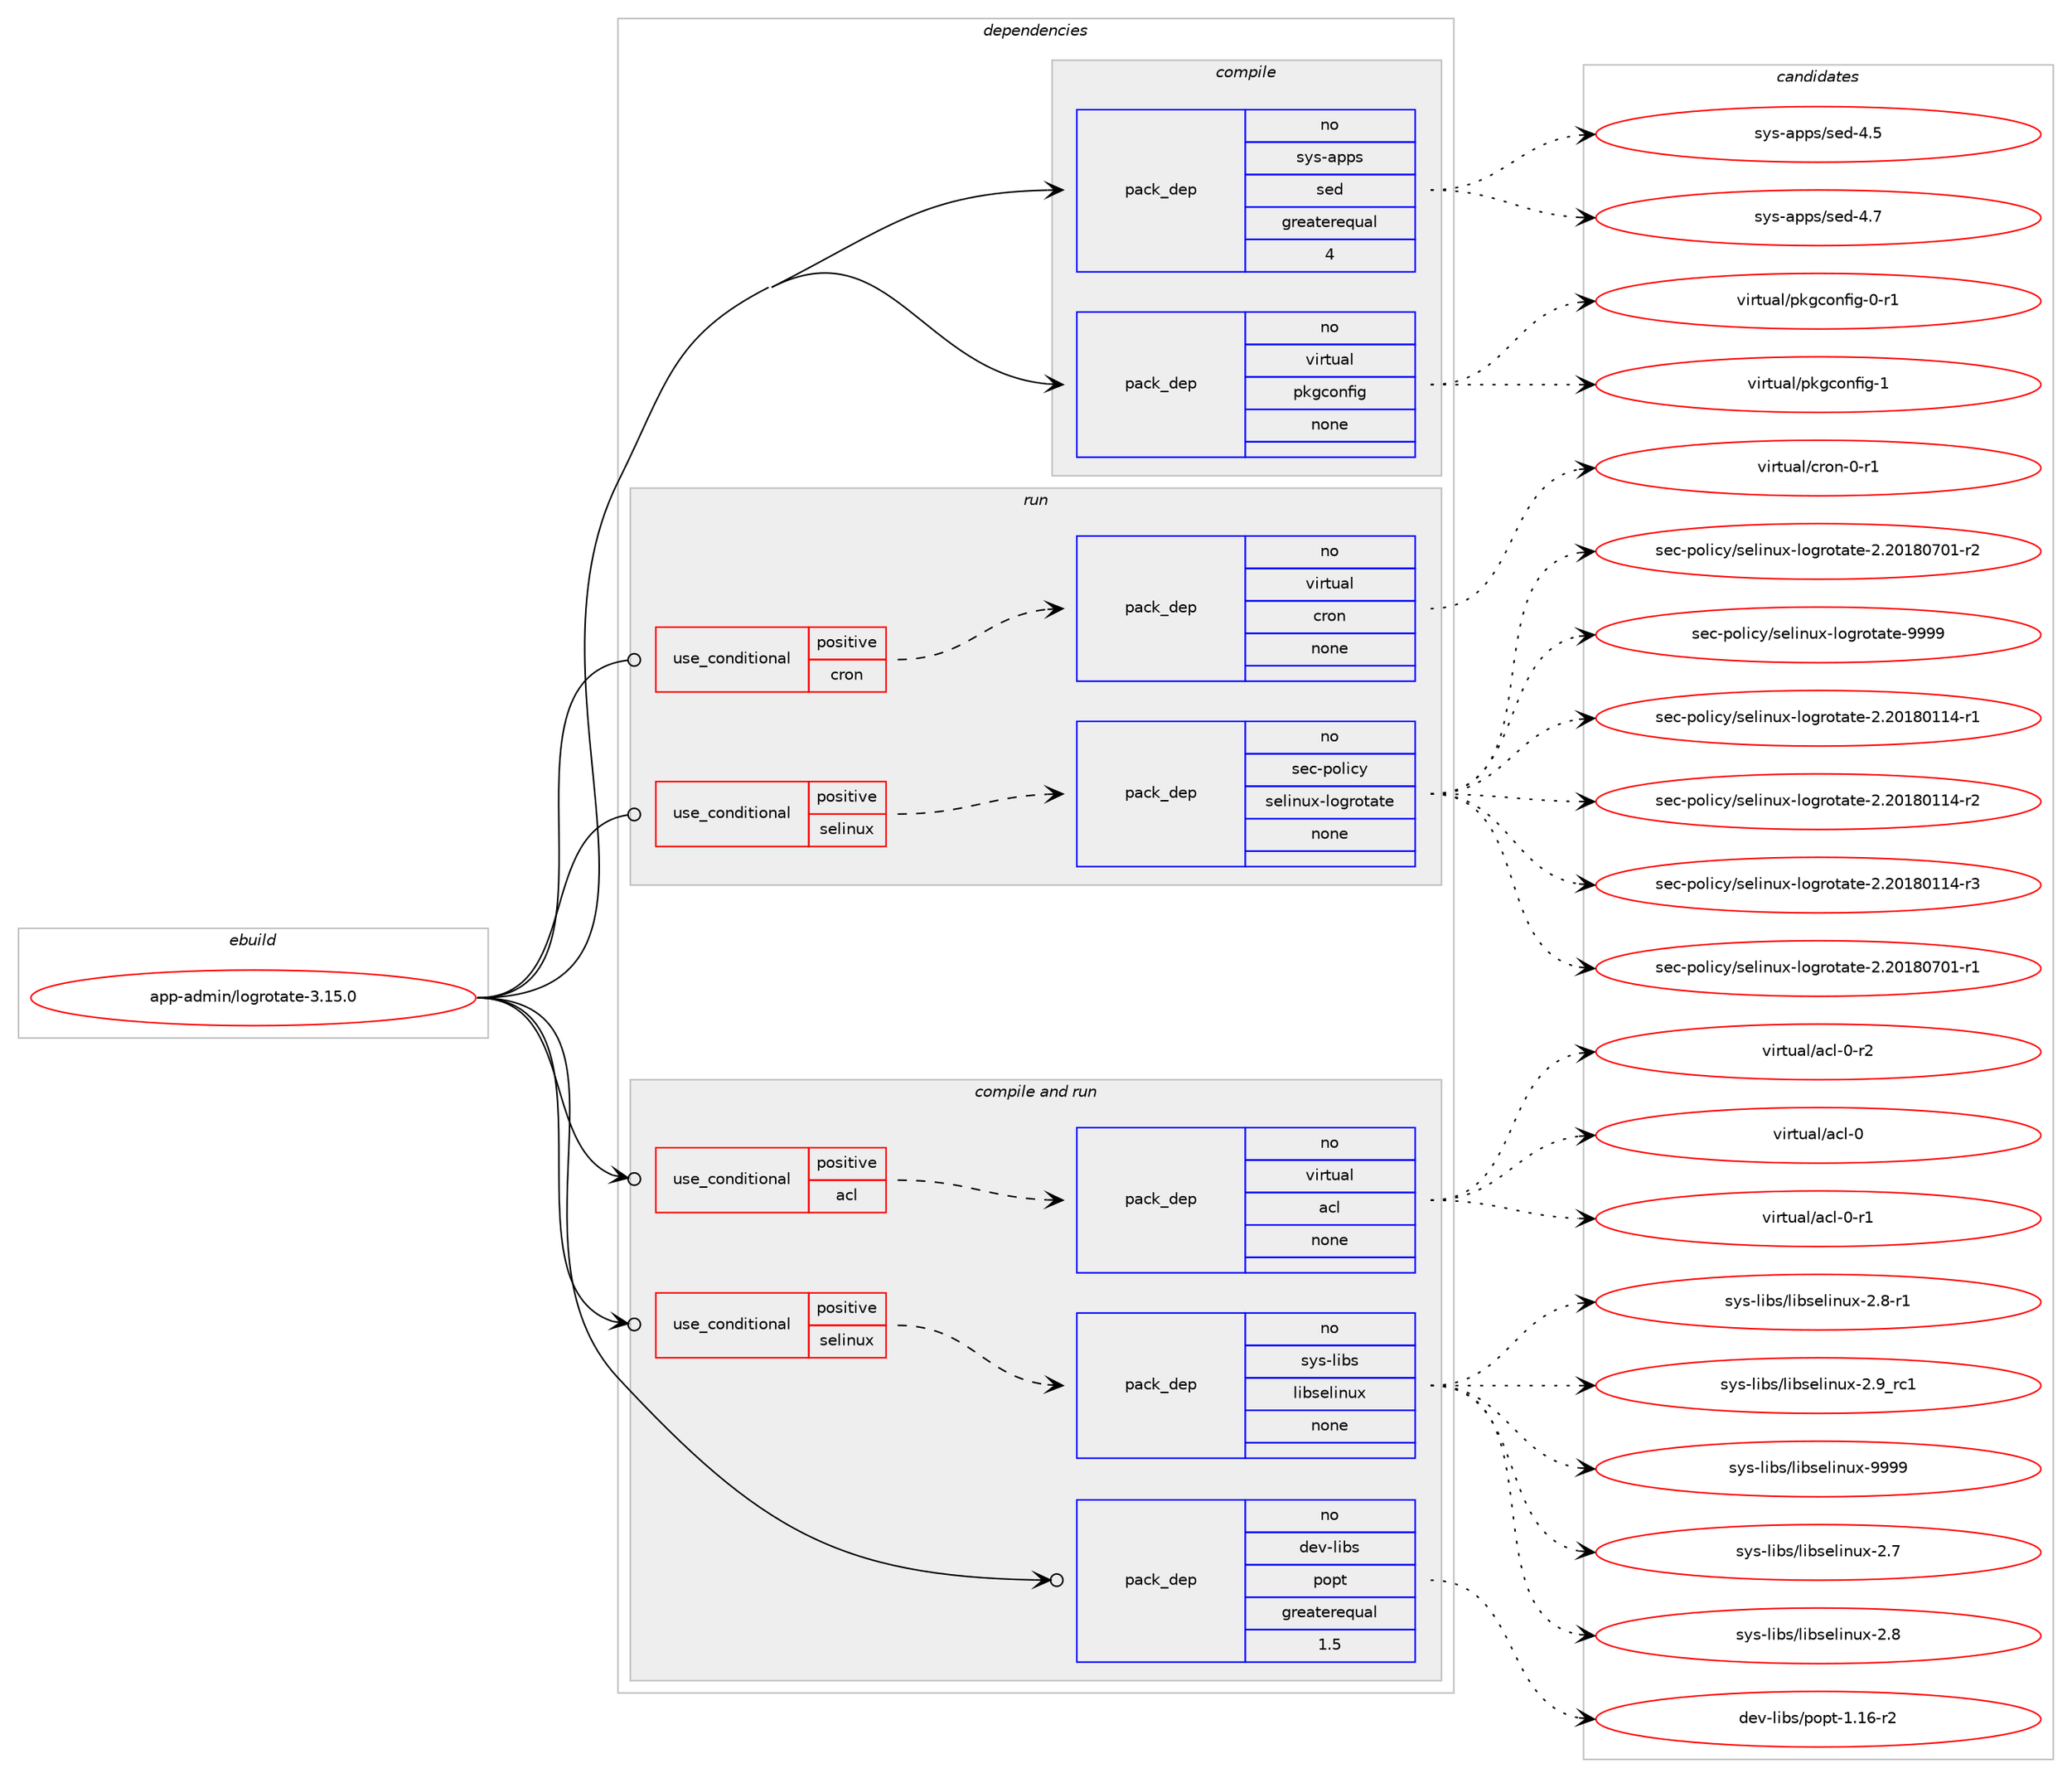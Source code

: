 digraph prolog {

# *************
# Graph options
# *************

newrank=true;
concentrate=true;
compound=true;
graph [rankdir=LR,fontname=Helvetica,fontsize=10,ranksep=1.5];#, ranksep=2.5, nodesep=0.2];
edge  [arrowhead=vee];
node  [fontname=Helvetica,fontsize=10];

# **********
# The ebuild
# **********

subgraph cluster_leftcol {
color=gray;
rank=same;
label=<<i>ebuild</i>>;
id [label="app-admin/logrotate-3.15.0", color=red, width=4, href="../app-admin/logrotate-3.15.0.svg"];
}

# ****************
# The dependencies
# ****************

subgraph cluster_midcol {
color=gray;
label=<<i>dependencies</i>>;
subgraph cluster_compile {
fillcolor="#eeeeee";
style=filled;
label=<<i>compile</i>>;
subgraph pack901655 {
dependency1266396 [label=<<TABLE BORDER="0" CELLBORDER="1" CELLSPACING="0" CELLPADDING="4" WIDTH="220"><TR><TD ROWSPAN="6" CELLPADDING="30">pack_dep</TD></TR><TR><TD WIDTH="110">no</TD></TR><TR><TD>sys-apps</TD></TR><TR><TD>sed</TD></TR><TR><TD>greaterequal</TD></TR><TR><TD>4</TD></TR></TABLE>>, shape=none, color=blue];
}
id:e -> dependency1266396:w [weight=20,style="solid",arrowhead="vee"];
subgraph pack901656 {
dependency1266397 [label=<<TABLE BORDER="0" CELLBORDER="1" CELLSPACING="0" CELLPADDING="4" WIDTH="220"><TR><TD ROWSPAN="6" CELLPADDING="30">pack_dep</TD></TR><TR><TD WIDTH="110">no</TD></TR><TR><TD>virtual</TD></TR><TR><TD>pkgconfig</TD></TR><TR><TD>none</TD></TR><TR><TD></TD></TR></TABLE>>, shape=none, color=blue];
}
id:e -> dependency1266397:w [weight=20,style="solid",arrowhead="vee"];
}
subgraph cluster_compileandrun {
fillcolor="#eeeeee";
style=filled;
label=<<i>compile and run</i>>;
subgraph cond345103 {
dependency1266398 [label=<<TABLE BORDER="0" CELLBORDER="1" CELLSPACING="0" CELLPADDING="4"><TR><TD ROWSPAN="3" CELLPADDING="10">use_conditional</TD></TR><TR><TD>positive</TD></TR><TR><TD>acl</TD></TR></TABLE>>, shape=none, color=red];
subgraph pack901657 {
dependency1266399 [label=<<TABLE BORDER="0" CELLBORDER="1" CELLSPACING="0" CELLPADDING="4" WIDTH="220"><TR><TD ROWSPAN="6" CELLPADDING="30">pack_dep</TD></TR><TR><TD WIDTH="110">no</TD></TR><TR><TD>virtual</TD></TR><TR><TD>acl</TD></TR><TR><TD>none</TD></TR><TR><TD></TD></TR></TABLE>>, shape=none, color=blue];
}
dependency1266398:e -> dependency1266399:w [weight=20,style="dashed",arrowhead="vee"];
}
id:e -> dependency1266398:w [weight=20,style="solid",arrowhead="odotvee"];
subgraph cond345104 {
dependency1266400 [label=<<TABLE BORDER="0" CELLBORDER="1" CELLSPACING="0" CELLPADDING="4"><TR><TD ROWSPAN="3" CELLPADDING="10">use_conditional</TD></TR><TR><TD>positive</TD></TR><TR><TD>selinux</TD></TR></TABLE>>, shape=none, color=red];
subgraph pack901658 {
dependency1266401 [label=<<TABLE BORDER="0" CELLBORDER="1" CELLSPACING="0" CELLPADDING="4" WIDTH="220"><TR><TD ROWSPAN="6" CELLPADDING="30">pack_dep</TD></TR><TR><TD WIDTH="110">no</TD></TR><TR><TD>sys-libs</TD></TR><TR><TD>libselinux</TD></TR><TR><TD>none</TD></TR><TR><TD></TD></TR></TABLE>>, shape=none, color=blue];
}
dependency1266400:e -> dependency1266401:w [weight=20,style="dashed",arrowhead="vee"];
}
id:e -> dependency1266400:w [weight=20,style="solid",arrowhead="odotvee"];
subgraph pack901659 {
dependency1266402 [label=<<TABLE BORDER="0" CELLBORDER="1" CELLSPACING="0" CELLPADDING="4" WIDTH="220"><TR><TD ROWSPAN="6" CELLPADDING="30">pack_dep</TD></TR><TR><TD WIDTH="110">no</TD></TR><TR><TD>dev-libs</TD></TR><TR><TD>popt</TD></TR><TR><TD>greaterequal</TD></TR><TR><TD>1.5</TD></TR></TABLE>>, shape=none, color=blue];
}
id:e -> dependency1266402:w [weight=20,style="solid",arrowhead="odotvee"];
}
subgraph cluster_run {
fillcolor="#eeeeee";
style=filled;
label=<<i>run</i>>;
subgraph cond345105 {
dependency1266403 [label=<<TABLE BORDER="0" CELLBORDER="1" CELLSPACING="0" CELLPADDING="4"><TR><TD ROWSPAN="3" CELLPADDING="10">use_conditional</TD></TR><TR><TD>positive</TD></TR><TR><TD>cron</TD></TR></TABLE>>, shape=none, color=red];
subgraph pack901660 {
dependency1266404 [label=<<TABLE BORDER="0" CELLBORDER="1" CELLSPACING="0" CELLPADDING="4" WIDTH="220"><TR><TD ROWSPAN="6" CELLPADDING="30">pack_dep</TD></TR><TR><TD WIDTH="110">no</TD></TR><TR><TD>virtual</TD></TR><TR><TD>cron</TD></TR><TR><TD>none</TD></TR><TR><TD></TD></TR></TABLE>>, shape=none, color=blue];
}
dependency1266403:e -> dependency1266404:w [weight=20,style="dashed",arrowhead="vee"];
}
id:e -> dependency1266403:w [weight=20,style="solid",arrowhead="odot"];
subgraph cond345106 {
dependency1266405 [label=<<TABLE BORDER="0" CELLBORDER="1" CELLSPACING="0" CELLPADDING="4"><TR><TD ROWSPAN="3" CELLPADDING="10">use_conditional</TD></TR><TR><TD>positive</TD></TR><TR><TD>selinux</TD></TR></TABLE>>, shape=none, color=red];
subgraph pack901661 {
dependency1266406 [label=<<TABLE BORDER="0" CELLBORDER="1" CELLSPACING="0" CELLPADDING="4" WIDTH="220"><TR><TD ROWSPAN="6" CELLPADDING="30">pack_dep</TD></TR><TR><TD WIDTH="110">no</TD></TR><TR><TD>sec-policy</TD></TR><TR><TD>selinux-logrotate</TD></TR><TR><TD>none</TD></TR><TR><TD></TD></TR></TABLE>>, shape=none, color=blue];
}
dependency1266405:e -> dependency1266406:w [weight=20,style="dashed",arrowhead="vee"];
}
id:e -> dependency1266405:w [weight=20,style="solid",arrowhead="odot"];
}
}

# **************
# The candidates
# **************

subgraph cluster_choices {
rank=same;
color=gray;
label=<<i>candidates</i>>;

subgraph choice901655 {
color=black;
nodesep=1;
choice11512111545971121121154711510110045524653 [label="sys-apps/sed-4.5", color=red, width=4,href="../sys-apps/sed-4.5.svg"];
choice11512111545971121121154711510110045524655 [label="sys-apps/sed-4.7", color=red, width=4,href="../sys-apps/sed-4.7.svg"];
dependency1266396:e -> choice11512111545971121121154711510110045524653:w [style=dotted,weight="100"];
dependency1266396:e -> choice11512111545971121121154711510110045524655:w [style=dotted,weight="100"];
}
subgraph choice901656 {
color=black;
nodesep=1;
choice11810511411611797108471121071039911111010210510345484511449 [label="virtual/pkgconfig-0-r1", color=red, width=4,href="../virtual/pkgconfig-0-r1.svg"];
choice1181051141161179710847112107103991111101021051034549 [label="virtual/pkgconfig-1", color=red, width=4,href="../virtual/pkgconfig-1.svg"];
dependency1266397:e -> choice11810511411611797108471121071039911111010210510345484511449:w [style=dotted,weight="100"];
dependency1266397:e -> choice1181051141161179710847112107103991111101021051034549:w [style=dotted,weight="100"];
}
subgraph choice901657 {
color=black;
nodesep=1;
choice118105114116117971084797991084548 [label="virtual/acl-0", color=red, width=4,href="../virtual/acl-0.svg"];
choice1181051141161179710847979910845484511449 [label="virtual/acl-0-r1", color=red, width=4,href="../virtual/acl-0-r1.svg"];
choice1181051141161179710847979910845484511450 [label="virtual/acl-0-r2", color=red, width=4,href="../virtual/acl-0-r2.svg"];
dependency1266399:e -> choice118105114116117971084797991084548:w [style=dotted,weight="100"];
dependency1266399:e -> choice1181051141161179710847979910845484511449:w [style=dotted,weight="100"];
dependency1266399:e -> choice1181051141161179710847979910845484511450:w [style=dotted,weight="100"];
}
subgraph choice901658 {
color=black;
nodesep=1;
choice1151211154510810598115471081059811510110810511011712045504655 [label="sys-libs/libselinux-2.7", color=red, width=4,href="../sys-libs/libselinux-2.7.svg"];
choice1151211154510810598115471081059811510110810511011712045504656 [label="sys-libs/libselinux-2.8", color=red, width=4,href="../sys-libs/libselinux-2.8.svg"];
choice11512111545108105981154710810598115101108105110117120455046564511449 [label="sys-libs/libselinux-2.8-r1", color=red, width=4,href="../sys-libs/libselinux-2.8-r1.svg"];
choice1151211154510810598115471081059811510110810511011712045504657951149949 [label="sys-libs/libselinux-2.9_rc1", color=red, width=4,href="../sys-libs/libselinux-2.9_rc1.svg"];
choice115121115451081059811547108105981151011081051101171204557575757 [label="sys-libs/libselinux-9999", color=red, width=4,href="../sys-libs/libselinux-9999.svg"];
dependency1266401:e -> choice1151211154510810598115471081059811510110810511011712045504655:w [style=dotted,weight="100"];
dependency1266401:e -> choice1151211154510810598115471081059811510110810511011712045504656:w [style=dotted,weight="100"];
dependency1266401:e -> choice11512111545108105981154710810598115101108105110117120455046564511449:w [style=dotted,weight="100"];
dependency1266401:e -> choice1151211154510810598115471081059811510110810511011712045504657951149949:w [style=dotted,weight="100"];
dependency1266401:e -> choice115121115451081059811547108105981151011081051101171204557575757:w [style=dotted,weight="100"];
}
subgraph choice901659 {
color=black;
nodesep=1;
choice10010111845108105981154711211111211645494649544511450 [label="dev-libs/popt-1.16-r2", color=red, width=4,href="../dev-libs/popt-1.16-r2.svg"];
dependency1266402:e -> choice10010111845108105981154711211111211645494649544511450:w [style=dotted,weight="100"];
}
subgraph choice901660 {
color=black;
nodesep=1;
choice11810511411611797108479911411111045484511449 [label="virtual/cron-0-r1", color=red, width=4,href="../virtual/cron-0-r1.svg"];
dependency1266404:e -> choice11810511411611797108479911411111045484511449:w [style=dotted,weight="100"];
}
subgraph choice901661 {
color=black;
nodesep=1;
choice11510199451121111081059912147115101108105110117120451081111031141111169711610145504650484956484949524511449 [label="sec-policy/selinux-logrotate-2.20180114-r1", color=red, width=4,href="../sec-policy/selinux-logrotate-2.20180114-r1.svg"];
choice11510199451121111081059912147115101108105110117120451081111031141111169711610145504650484956484949524511450 [label="sec-policy/selinux-logrotate-2.20180114-r2", color=red, width=4,href="../sec-policy/selinux-logrotate-2.20180114-r2.svg"];
choice11510199451121111081059912147115101108105110117120451081111031141111169711610145504650484956484949524511451 [label="sec-policy/selinux-logrotate-2.20180114-r3", color=red, width=4,href="../sec-policy/selinux-logrotate-2.20180114-r3.svg"];
choice11510199451121111081059912147115101108105110117120451081111031141111169711610145504650484956485548494511449 [label="sec-policy/selinux-logrotate-2.20180701-r1", color=red, width=4,href="../sec-policy/selinux-logrotate-2.20180701-r1.svg"];
choice11510199451121111081059912147115101108105110117120451081111031141111169711610145504650484956485548494511450 [label="sec-policy/selinux-logrotate-2.20180701-r2", color=red, width=4,href="../sec-policy/selinux-logrotate-2.20180701-r2.svg"];
choice1151019945112111108105991214711510110810511011712045108111103114111116971161014557575757 [label="sec-policy/selinux-logrotate-9999", color=red, width=4,href="../sec-policy/selinux-logrotate-9999.svg"];
dependency1266406:e -> choice11510199451121111081059912147115101108105110117120451081111031141111169711610145504650484956484949524511449:w [style=dotted,weight="100"];
dependency1266406:e -> choice11510199451121111081059912147115101108105110117120451081111031141111169711610145504650484956484949524511450:w [style=dotted,weight="100"];
dependency1266406:e -> choice11510199451121111081059912147115101108105110117120451081111031141111169711610145504650484956484949524511451:w [style=dotted,weight="100"];
dependency1266406:e -> choice11510199451121111081059912147115101108105110117120451081111031141111169711610145504650484956485548494511449:w [style=dotted,weight="100"];
dependency1266406:e -> choice11510199451121111081059912147115101108105110117120451081111031141111169711610145504650484956485548494511450:w [style=dotted,weight="100"];
dependency1266406:e -> choice1151019945112111108105991214711510110810511011712045108111103114111116971161014557575757:w [style=dotted,weight="100"];
}
}

}
